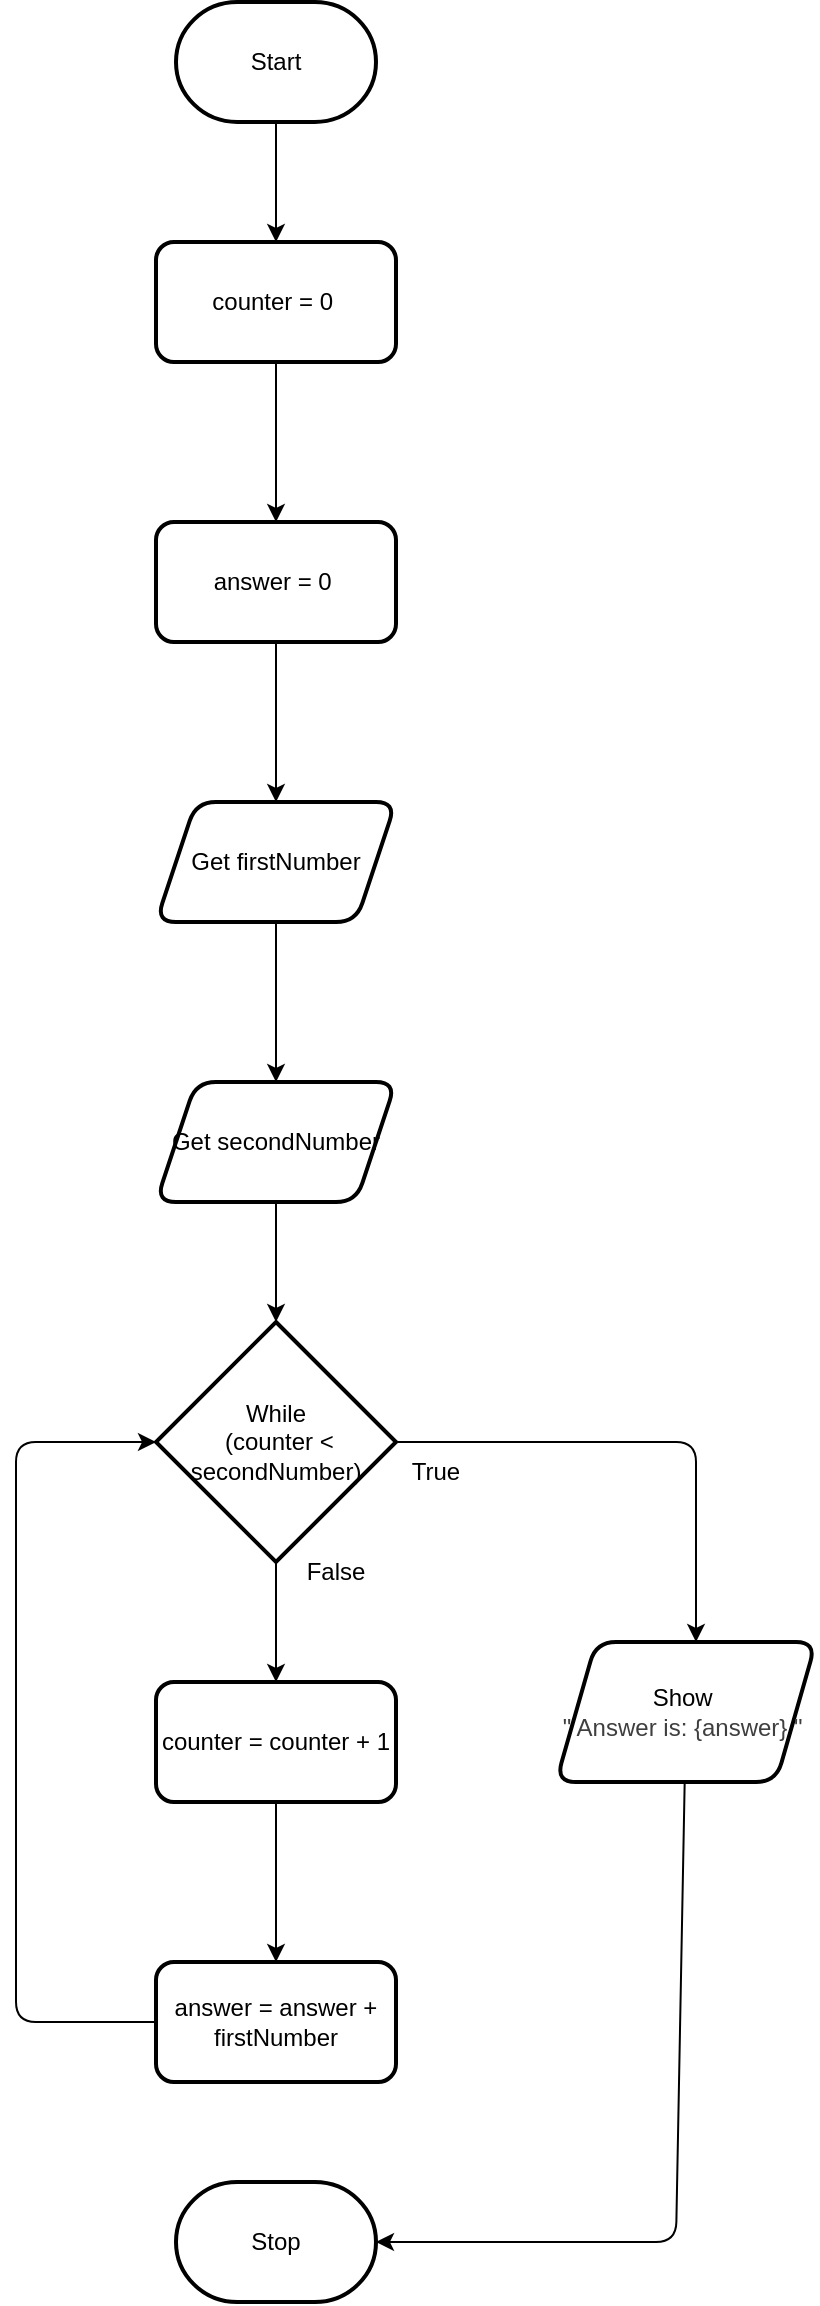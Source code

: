 <mxfile>
    <diagram id="HIP3nbAZw_EuaXWnEj3U" name="Page-1">
        <mxGraphModel dx="766" dy="613" grid="1" gridSize="10" guides="1" tooltips="1" connect="1" arrows="1" fold="1" page="1" pageScale="1" pageWidth="850" pageHeight="1100" math="0" shadow="0">
            <root>
                <mxCell id="0"/>
                <mxCell id="1" parent="0"/>
                <mxCell id="5" value="" style="edgeStyle=none;html=1;" parent="1" source="2" target="4" edge="1">
                    <mxGeometry relative="1" as="geometry"/>
                </mxCell>
                <mxCell id="2" value="Start" style="strokeWidth=2;html=1;shape=mxgraph.flowchart.terminator;whiteSpace=wrap;" parent="1" vertex="1">
                    <mxGeometry x="230" y="310" width="100" height="60" as="geometry"/>
                </mxCell>
                <mxCell id="7" value="" style="edgeStyle=none;html=1;" parent="1" source="4" target="6" edge="1">
                    <mxGeometry relative="1" as="geometry"/>
                </mxCell>
                <mxCell id="4" value="counter = 0&amp;nbsp;" style="whiteSpace=wrap;html=1;strokeWidth=2;rounded=1;" parent="1" vertex="1">
                    <mxGeometry x="220" y="430" width="120" height="60" as="geometry"/>
                </mxCell>
                <mxCell id="9" value="" style="edgeStyle=none;html=1;" parent="1" source="6" target="8" edge="1">
                    <mxGeometry relative="1" as="geometry"/>
                </mxCell>
                <mxCell id="6" value="answer = 0&amp;nbsp;" style="whiteSpace=wrap;html=1;strokeWidth=2;rounded=1;" parent="1" vertex="1">
                    <mxGeometry x="220" y="570" width="120" height="60" as="geometry"/>
                </mxCell>
                <mxCell id="11" value="" style="edgeStyle=none;html=1;" parent="1" source="8" target="10" edge="1">
                    <mxGeometry relative="1" as="geometry"/>
                </mxCell>
                <mxCell id="8" value="Get firstNumber" style="shape=parallelogram;perimeter=parallelogramPerimeter;whiteSpace=wrap;html=1;fixedSize=1;strokeWidth=2;rounded=1;" parent="1" vertex="1">
                    <mxGeometry x="220" y="710" width="120" height="60" as="geometry"/>
                </mxCell>
                <mxCell id="13" value="" style="edgeStyle=none;html=1;" parent="1" source="10" target="12" edge="1">
                    <mxGeometry relative="1" as="geometry"/>
                </mxCell>
                <mxCell id="10" value="Get secondNumber" style="shape=parallelogram;perimeter=parallelogramPerimeter;whiteSpace=wrap;html=1;fixedSize=1;strokeWidth=2;rounded=1;" parent="1" vertex="1">
                    <mxGeometry x="220" y="850" width="120" height="60" as="geometry"/>
                </mxCell>
                <mxCell id="15" value="" style="edgeStyle=none;html=1;" parent="1" source="12" target="14" edge="1">
                    <mxGeometry relative="1" as="geometry"/>
                </mxCell>
                <mxCell id="30" value="" style="edgeStyle=none;html=1;" parent="1" source="12" edge="1">
                    <mxGeometry relative="1" as="geometry">
                        <mxPoint x="490" y="1130" as="targetPoint"/>
                        <Array as="points">
                            <mxPoint x="490" y="1030"/>
                            <mxPoint x="490" y="1080"/>
                        </Array>
                    </mxGeometry>
                </mxCell>
                <mxCell id="12" value="While&lt;div&gt;&amp;nbsp;(counter &amp;lt; secondNumber)&lt;/div&gt;" style="rhombus;whiteSpace=wrap;html=1;strokeWidth=2;rounded=0;" parent="1" vertex="1">
                    <mxGeometry x="220" y="970" width="120" height="120" as="geometry"/>
                </mxCell>
                <mxCell id="17" value="" style="edgeStyle=none;html=1;" parent="1" source="14" target="16" edge="1">
                    <mxGeometry relative="1" as="geometry"/>
                </mxCell>
                <mxCell id="28" value="" style="edgeStyle=none;html=1;rounded=1;curved=0;targetPerimeterSpacing=-9;sourcePerimeterSpacing=-2;entryX=0;entryY=0.5;entryDx=0;entryDy=0;" parent="1" source="16" target="12" edge="1">
                    <mxGeometry relative="1" as="geometry">
                        <mxPoint x="200" y="1230" as="targetPoint"/>
                        <Array as="points">
                            <mxPoint x="150" y="1320"/>
                            <mxPoint x="150" y="1180"/>
                            <mxPoint x="150" y="1030"/>
                        </Array>
                    </mxGeometry>
                </mxCell>
                <mxCell id="16" value="answer = answer + firstNumber" style="rounded=1;whiteSpace=wrap;html=1;strokeWidth=2;" parent="1" vertex="1">
                    <mxGeometry x="220" y="1290" width="120" height="60" as="geometry"/>
                </mxCell>
                <mxCell id="26" style="edgeStyle=none;html=1;entryX=1;entryY=0.5;entryDx=0;entryDy=0;entryPerimeter=0;" parent="1" source="18" target="24" edge="1">
                    <mxGeometry relative="1" as="geometry">
                        <mxPoint x="480" y="1430" as="targetPoint"/>
                        <Array as="points">
                            <mxPoint x="480" y="1430"/>
                        </Array>
                    </mxGeometry>
                </mxCell>
                <mxCell id="18" value="Show&amp;nbsp;&lt;div&gt;&lt;span style=&quot;color: rgb(63, 63, 63); background-color: transparent;&quot;&gt;&quot; Answer is: {answer} &quot;&amp;nbsp;&lt;/span&gt;&lt;/div&gt;" style="shape=parallelogram;perimeter=parallelogramPerimeter;whiteSpace=wrap;html=1;fixedSize=1;rounded=1;strokeWidth=2;" parent="1" vertex="1">
                    <mxGeometry x="420" y="1130" width="130" height="70" as="geometry"/>
                </mxCell>
                <mxCell id="20" value="False" style="text;strokeColor=none;align=center;fillColor=none;html=1;verticalAlign=middle;whiteSpace=wrap;rounded=0;" parent="1" vertex="1">
                    <mxGeometry x="280" y="1080" width="60" height="30" as="geometry"/>
                </mxCell>
                <mxCell id="21" value="True" style="text;strokeColor=none;align=center;fillColor=none;html=1;verticalAlign=middle;whiteSpace=wrap;rounded=0;" parent="1" vertex="1">
                    <mxGeometry x="330" y="1030" width="60" height="30" as="geometry"/>
                </mxCell>
                <mxCell id="24" value="Stop" style="strokeWidth=2;html=1;shape=mxgraph.flowchart.terminator;whiteSpace=wrap;" parent="1" vertex="1">
                    <mxGeometry x="230" y="1400" width="100" height="60" as="geometry"/>
                </mxCell>
                <mxCell id="14" value="counter = counter + 1" style="rounded=1;whiteSpace=wrap;html=1;strokeWidth=2;" parent="1" vertex="1">
                    <mxGeometry x="220" y="1150" width="120" height="60" as="geometry"/>
                </mxCell>
            </root>
        </mxGraphModel>
    </diagram>
</mxfile>